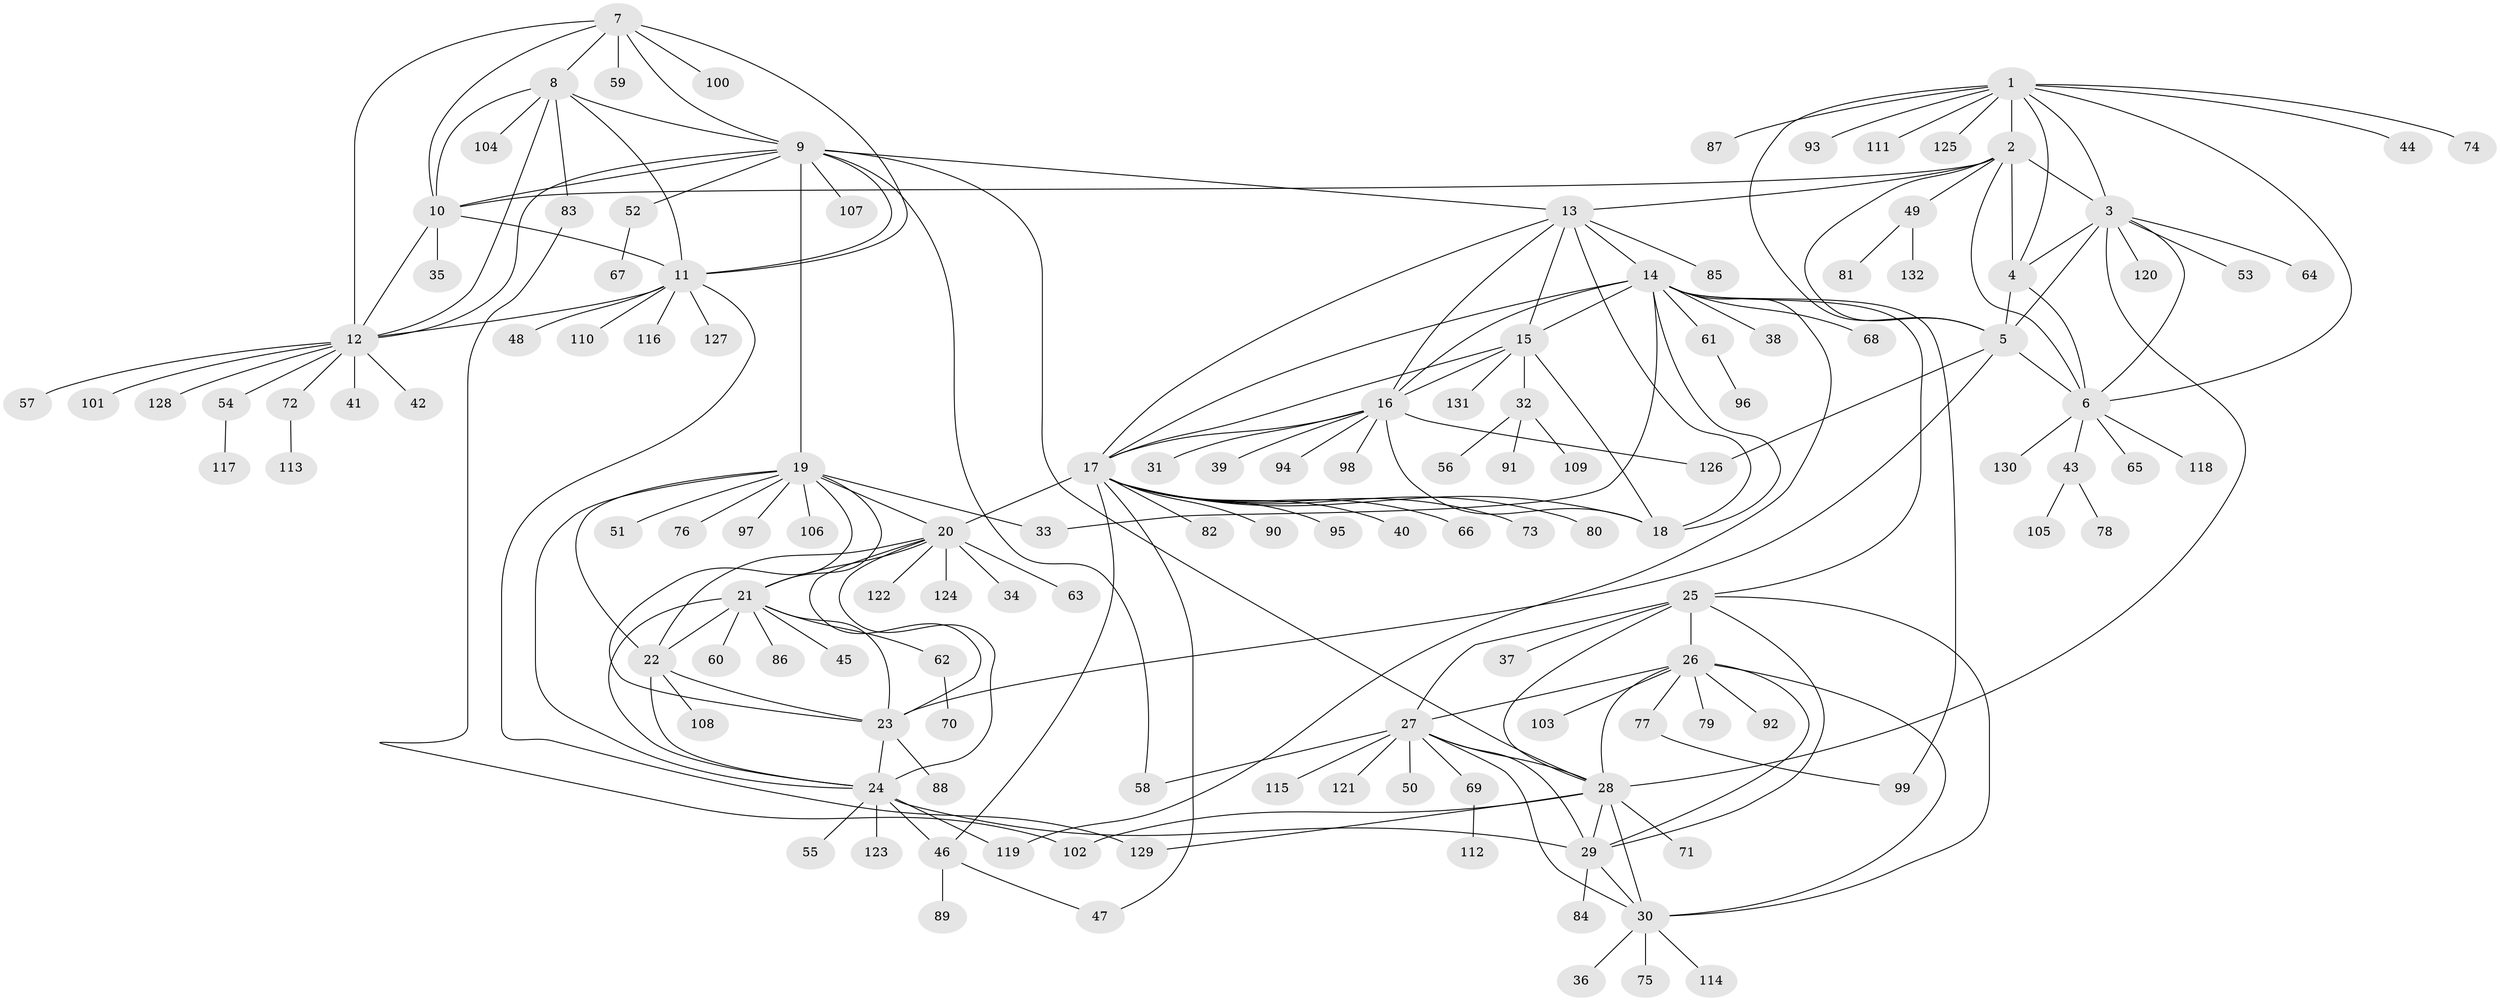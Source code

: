 // coarse degree distribution, {1: 0.625, 6: 0.025, 7: 0.05, 10: 0.05, 2: 0.1, 3: 0.1, 11: 0.025, 8: 0.025}
// Generated by graph-tools (version 1.1) at 2025/37/03/04/25 23:37:41]
// undirected, 132 vertices, 196 edges
graph export_dot {
  node [color=gray90,style=filled];
  1;
  2;
  3;
  4;
  5;
  6;
  7;
  8;
  9;
  10;
  11;
  12;
  13;
  14;
  15;
  16;
  17;
  18;
  19;
  20;
  21;
  22;
  23;
  24;
  25;
  26;
  27;
  28;
  29;
  30;
  31;
  32;
  33;
  34;
  35;
  36;
  37;
  38;
  39;
  40;
  41;
  42;
  43;
  44;
  45;
  46;
  47;
  48;
  49;
  50;
  51;
  52;
  53;
  54;
  55;
  56;
  57;
  58;
  59;
  60;
  61;
  62;
  63;
  64;
  65;
  66;
  67;
  68;
  69;
  70;
  71;
  72;
  73;
  74;
  75;
  76;
  77;
  78;
  79;
  80;
  81;
  82;
  83;
  84;
  85;
  86;
  87;
  88;
  89;
  90;
  91;
  92;
  93;
  94;
  95;
  96;
  97;
  98;
  99;
  100;
  101;
  102;
  103;
  104;
  105;
  106;
  107;
  108;
  109;
  110;
  111;
  112;
  113;
  114;
  115;
  116;
  117;
  118;
  119;
  120;
  121;
  122;
  123;
  124;
  125;
  126;
  127;
  128;
  129;
  130;
  131;
  132;
  1 -- 2;
  1 -- 3;
  1 -- 4;
  1 -- 5;
  1 -- 6;
  1 -- 44;
  1 -- 74;
  1 -- 87;
  1 -- 93;
  1 -- 111;
  1 -- 125;
  2 -- 3;
  2 -- 4;
  2 -- 5;
  2 -- 6;
  2 -- 10;
  2 -- 13;
  2 -- 49;
  3 -- 4;
  3 -- 5;
  3 -- 6;
  3 -- 28;
  3 -- 53;
  3 -- 64;
  3 -- 120;
  4 -- 5;
  4 -- 6;
  5 -- 6;
  5 -- 23;
  5 -- 126;
  6 -- 43;
  6 -- 65;
  6 -- 118;
  6 -- 130;
  7 -- 8;
  7 -- 9;
  7 -- 10;
  7 -- 11;
  7 -- 12;
  7 -- 59;
  7 -- 100;
  8 -- 9;
  8 -- 10;
  8 -- 11;
  8 -- 12;
  8 -- 83;
  8 -- 104;
  9 -- 10;
  9 -- 11;
  9 -- 12;
  9 -- 13;
  9 -- 19;
  9 -- 28;
  9 -- 52;
  9 -- 58;
  9 -- 107;
  10 -- 11;
  10 -- 12;
  10 -- 35;
  11 -- 12;
  11 -- 48;
  11 -- 110;
  11 -- 116;
  11 -- 127;
  11 -- 129;
  12 -- 41;
  12 -- 42;
  12 -- 54;
  12 -- 57;
  12 -- 72;
  12 -- 101;
  12 -- 128;
  13 -- 14;
  13 -- 15;
  13 -- 16;
  13 -- 17;
  13 -- 18;
  13 -- 85;
  14 -- 15;
  14 -- 16;
  14 -- 17;
  14 -- 18;
  14 -- 25;
  14 -- 33;
  14 -- 38;
  14 -- 61;
  14 -- 68;
  14 -- 99;
  14 -- 119;
  15 -- 16;
  15 -- 17;
  15 -- 18;
  15 -- 32;
  15 -- 131;
  16 -- 17;
  16 -- 18;
  16 -- 31;
  16 -- 39;
  16 -- 94;
  16 -- 98;
  16 -- 126;
  17 -- 18;
  17 -- 20;
  17 -- 40;
  17 -- 46;
  17 -- 47;
  17 -- 66;
  17 -- 73;
  17 -- 80;
  17 -- 82;
  17 -- 90;
  17 -- 95;
  19 -- 20;
  19 -- 21;
  19 -- 22;
  19 -- 23;
  19 -- 24;
  19 -- 33;
  19 -- 51;
  19 -- 76;
  19 -- 97;
  19 -- 106;
  20 -- 21;
  20 -- 22;
  20 -- 23;
  20 -- 24;
  20 -- 34;
  20 -- 63;
  20 -- 122;
  20 -- 124;
  21 -- 22;
  21 -- 23;
  21 -- 24;
  21 -- 45;
  21 -- 60;
  21 -- 62;
  21 -- 86;
  22 -- 23;
  22 -- 24;
  22 -- 108;
  23 -- 24;
  23 -- 88;
  24 -- 29;
  24 -- 46;
  24 -- 55;
  24 -- 119;
  24 -- 123;
  25 -- 26;
  25 -- 27;
  25 -- 28;
  25 -- 29;
  25 -- 30;
  25 -- 37;
  26 -- 27;
  26 -- 28;
  26 -- 29;
  26 -- 30;
  26 -- 77;
  26 -- 79;
  26 -- 92;
  26 -- 103;
  27 -- 28;
  27 -- 29;
  27 -- 30;
  27 -- 50;
  27 -- 58;
  27 -- 69;
  27 -- 115;
  27 -- 121;
  28 -- 29;
  28 -- 30;
  28 -- 71;
  28 -- 102;
  28 -- 129;
  29 -- 30;
  29 -- 84;
  30 -- 36;
  30 -- 75;
  30 -- 114;
  32 -- 56;
  32 -- 91;
  32 -- 109;
  43 -- 78;
  43 -- 105;
  46 -- 47;
  46 -- 89;
  49 -- 81;
  49 -- 132;
  52 -- 67;
  54 -- 117;
  61 -- 96;
  62 -- 70;
  69 -- 112;
  72 -- 113;
  77 -- 99;
  83 -- 102;
}
